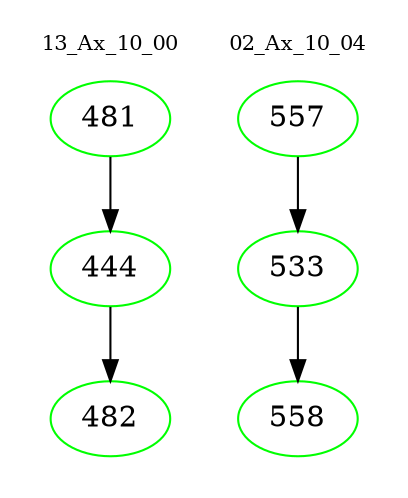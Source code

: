digraph{
subgraph cluster_0 {
color = white
label = "13_Ax_10_00";
fontsize=10;
T0_481 [label="481", color="green"]
T0_481 -> T0_444 [color="black"]
T0_444 [label="444", color="green"]
T0_444 -> T0_482 [color="black"]
T0_482 [label="482", color="green"]
}
subgraph cluster_1 {
color = white
label = "02_Ax_10_04";
fontsize=10;
T1_557 [label="557", color="green"]
T1_557 -> T1_533 [color="black"]
T1_533 [label="533", color="green"]
T1_533 -> T1_558 [color="black"]
T1_558 [label="558", color="green"]
}
}
